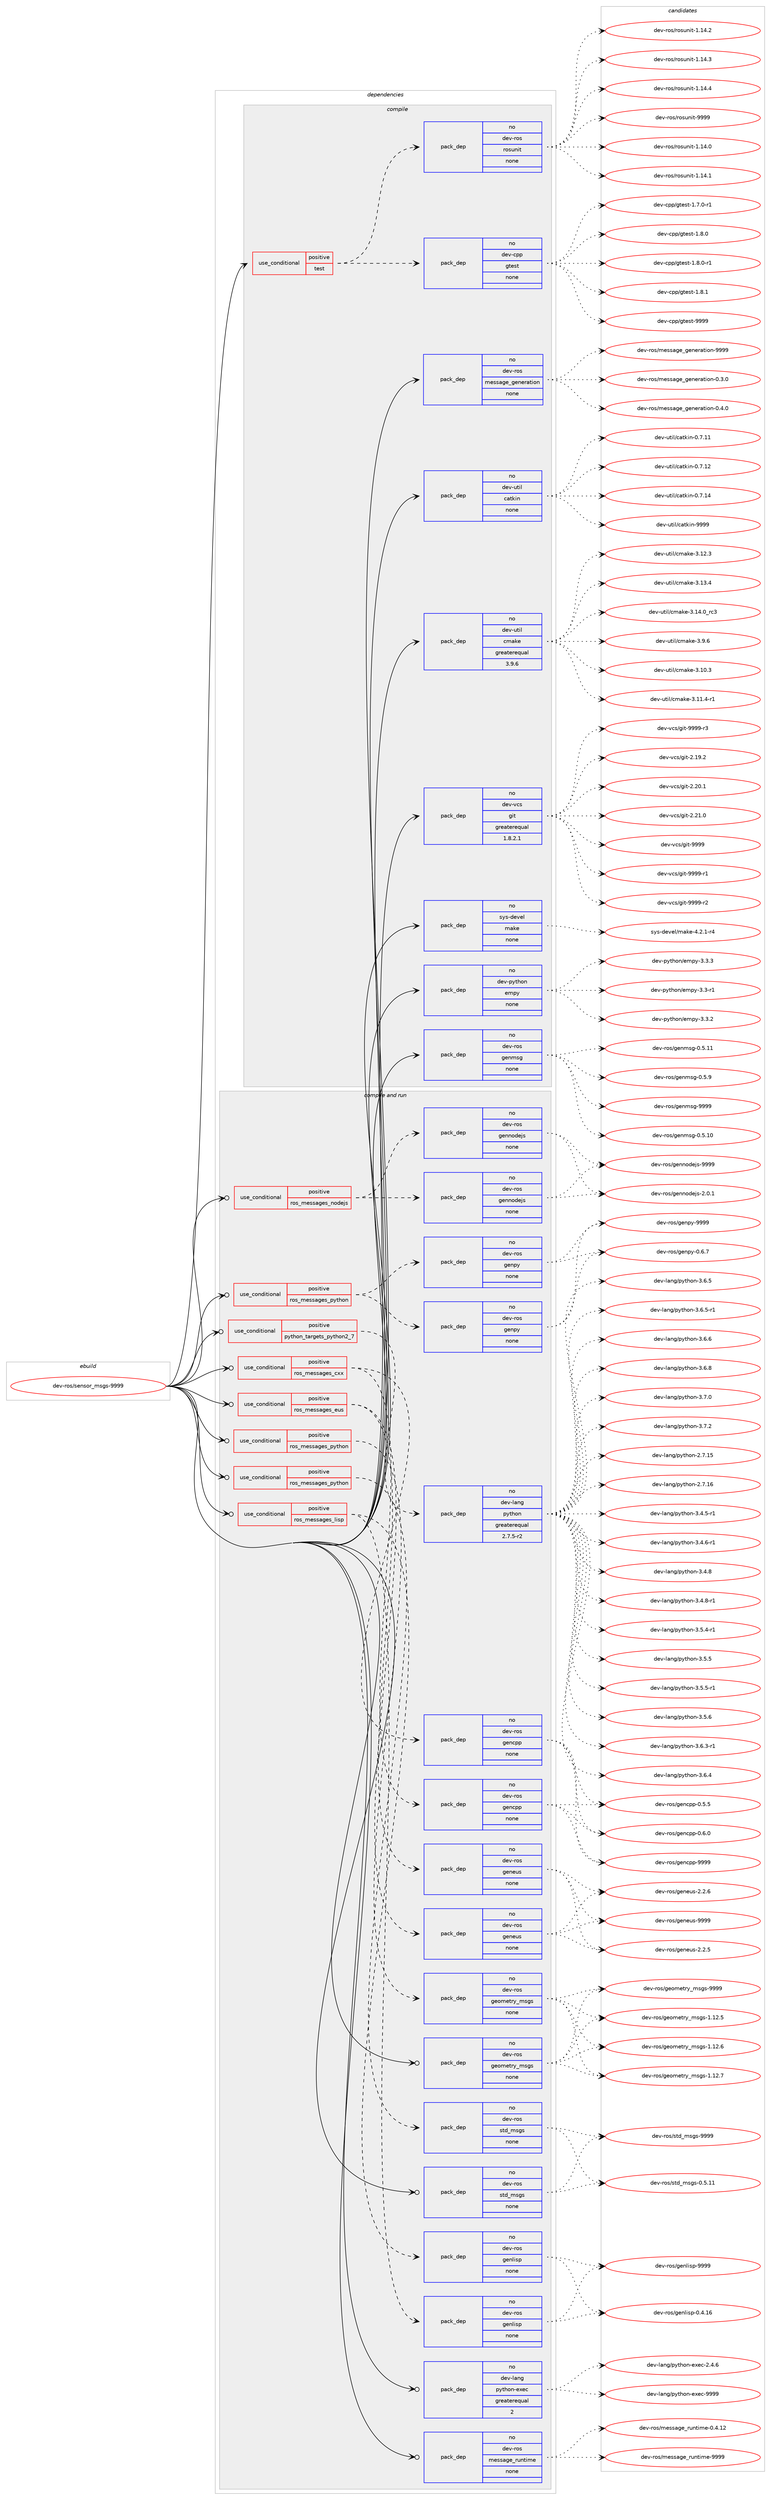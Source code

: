 digraph prolog {

# *************
# Graph options
# *************

newrank=true;
concentrate=true;
compound=true;
graph [rankdir=LR,fontname=Helvetica,fontsize=10,ranksep=1.5];#, ranksep=2.5, nodesep=0.2];
edge  [arrowhead=vee];
node  [fontname=Helvetica,fontsize=10];

# **********
# The ebuild
# **********

subgraph cluster_leftcol {
color=gray;
rank=same;
label=<<i>ebuild</i>>;
id [label="dev-ros/sensor_msgs-9999", color=red, width=4, href="../dev-ros/sensor_msgs-9999.svg"];
}

# ****************
# The dependencies
# ****************

subgraph cluster_midcol {
color=gray;
label=<<i>dependencies</i>>;
subgraph cluster_compile {
fillcolor="#eeeeee";
style=filled;
label=<<i>compile</i>>;
subgraph cond390634 {
dependency1470849 [label=<<TABLE BORDER="0" CELLBORDER="1" CELLSPACING="0" CELLPADDING="4"><TR><TD ROWSPAN="3" CELLPADDING="10">use_conditional</TD></TR><TR><TD>positive</TD></TR><TR><TD>test</TD></TR></TABLE>>, shape=none, color=red];
subgraph pack1056825 {
dependency1470850 [label=<<TABLE BORDER="0" CELLBORDER="1" CELLSPACING="0" CELLPADDING="4" WIDTH="220"><TR><TD ROWSPAN="6" CELLPADDING="30">pack_dep</TD></TR><TR><TD WIDTH="110">no</TD></TR><TR><TD>dev-cpp</TD></TR><TR><TD>gtest</TD></TR><TR><TD>none</TD></TR><TR><TD></TD></TR></TABLE>>, shape=none, color=blue];
}
dependency1470849:e -> dependency1470850:w [weight=20,style="dashed",arrowhead="vee"];
subgraph pack1056826 {
dependency1470851 [label=<<TABLE BORDER="0" CELLBORDER="1" CELLSPACING="0" CELLPADDING="4" WIDTH="220"><TR><TD ROWSPAN="6" CELLPADDING="30">pack_dep</TD></TR><TR><TD WIDTH="110">no</TD></TR><TR><TD>dev-ros</TD></TR><TR><TD>rosunit</TD></TR><TR><TD>none</TD></TR><TR><TD></TD></TR></TABLE>>, shape=none, color=blue];
}
dependency1470849:e -> dependency1470851:w [weight=20,style="dashed",arrowhead="vee"];
}
id:e -> dependency1470849:w [weight=20,style="solid",arrowhead="vee"];
subgraph pack1056827 {
dependency1470852 [label=<<TABLE BORDER="0" CELLBORDER="1" CELLSPACING="0" CELLPADDING="4" WIDTH="220"><TR><TD ROWSPAN="6" CELLPADDING="30">pack_dep</TD></TR><TR><TD WIDTH="110">no</TD></TR><TR><TD>dev-python</TD></TR><TR><TD>empy</TD></TR><TR><TD>none</TD></TR><TR><TD></TD></TR></TABLE>>, shape=none, color=blue];
}
id:e -> dependency1470852:w [weight=20,style="solid",arrowhead="vee"];
subgraph pack1056828 {
dependency1470853 [label=<<TABLE BORDER="0" CELLBORDER="1" CELLSPACING="0" CELLPADDING="4" WIDTH="220"><TR><TD ROWSPAN="6" CELLPADDING="30">pack_dep</TD></TR><TR><TD WIDTH="110">no</TD></TR><TR><TD>dev-ros</TD></TR><TR><TD>genmsg</TD></TR><TR><TD>none</TD></TR><TR><TD></TD></TR></TABLE>>, shape=none, color=blue];
}
id:e -> dependency1470853:w [weight=20,style="solid",arrowhead="vee"];
subgraph pack1056829 {
dependency1470854 [label=<<TABLE BORDER="0" CELLBORDER="1" CELLSPACING="0" CELLPADDING="4" WIDTH="220"><TR><TD ROWSPAN="6" CELLPADDING="30">pack_dep</TD></TR><TR><TD WIDTH="110">no</TD></TR><TR><TD>dev-ros</TD></TR><TR><TD>message_generation</TD></TR><TR><TD>none</TD></TR><TR><TD></TD></TR></TABLE>>, shape=none, color=blue];
}
id:e -> dependency1470854:w [weight=20,style="solid",arrowhead="vee"];
subgraph pack1056830 {
dependency1470855 [label=<<TABLE BORDER="0" CELLBORDER="1" CELLSPACING="0" CELLPADDING="4" WIDTH="220"><TR><TD ROWSPAN="6" CELLPADDING="30">pack_dep</TD></TR><TR><TD WIDTH="110">no</TD></TR><TR><TD>dev-util</TD></TR><TR><TD>catkin</TD></TR><TR><TD>none</TD></TR><TR><TD></TD></TR></TABLE>>, shape=none, color=blue];
}
id:e -> dependency1470855:w [weight=20,style="solid",arrowhead="vee"];
subgraph pack1056831 {
dependency1470856 [label=<<TABLE BORDER="0" CELLBORDER="1" CELLSPACING="0" CELLPADDING="4" WIDTH="220"><TR><TD ROWSPAN="6" CELLPADDING="30">pack_dep</TD></TR><TR><TD WIDTH="110">no</TD></TR><TR><TD>dev-util</TD></TR><TR><TD>cmake</TD></TR><TR><TD>greaterequal</TD></TR><TR><TD>3.9.6</TD></TR></TABLE>>, shape=none, color=blue];
}
id:e -> dependency1470856:w [weight=20,style="solid",arrowhead="vee"];
subgraph pack1056832 {
dependency1470857 [label=<<TABLE BORDER="0" CELLBORDER="1" CELLSPACING="0" CELLPADDING="4" WIDTH="220"><TR><TD ROWSPAN="6" CELLPADDING="30">pack_dep</TD></TR><TR><TD WIDTH="110">no</TD></TR><TR><TD>dev-vcs</TD></TR><TR><TD>git</TD></TR><TR><TD>greaterequal</TD></TR><TR><TD>1.8.2.1</TD></TR></TABLE>>, shape=none, color=blue];
}
id:e -> dependency1470857:w [weight=20,style="solid",arrowhead="vee"];
subgraph pack1056833 {
dependency1470858 [label=<<TABLE BORDER="0" CELLBORDER="1" CELLSPACING="0" CELLPADDING="4" WIDTH="220"><TR><TD ROWSPAN="6" CELLPADDING="30">pack_dep</TD></TR><TR><TD WIDTH="110">no</TD></TR><TR><TD>sys-devel</TD></TR><TR><TD>make</TD></TR><TR><TD>none</TD></TR><TR><TD></TD></TR></TABLE>>, shape=none, color=blue];
}
id:e -> dependency1470858:w [weight=20,style="solid",arrowhead="vee"];
}
subgraph cluster_compileandrun {
fillcolor="#eeeeee";
style=filled;
label=<<i>compile and run</i>>;
subgraph cond390635 {
dependency1470859 [label=<<TABLE BORDER="0" CELLBORDER="1" CELLSPACING="0" CELLPADDING="4"><TR><TD ROWSPAN="3" CELLPADDING="10">use_conditional</TD></TR><TR><TD>positive</TD></TR><TR><TD>python_targets_python2_7</TD></TR></TABLE>>, shape=none, color=red];
subgraph pack1056834 {
dependency1470860 [label=<<TABLE BORDER="0" CELLBORDER="1" CELLSPACING="0" CELLPADDING="4" WIDTH="220"><TR><TD ROWSPAN="6" CELLPADDING="30">pack_dep</TD></TR><TR><TD WIDTH="110">no</TD></TR><TR><TD>dev-lang</TD></TR><TR><TD>python</TD></TR><TR><TD>greaterequal</TD></TR><TR><TD>2.7.5-r2</TD></TR></TABLE>>, shape=none, color=blue];
}
dependency1470859:e -> dependency1470860:w [weight=20,style="dashed",arrowhead="vee"];
}
id:e -> dependency1470859:w [weight=20,style="solid",arrowhead="odotvee"];
subgraph cond390636 {
dependency1470861 [label=<<TABLE BORDER="0" CELLBORDER="1" CELLSPACING="0" CELLPADDING="4"><TR><TD ROWSPAN="3" CELLPADDING="10">use_conditional</TD></TR><TR><TD>positive</TD></TR><TR><TD>ros_messages_cxx</TD></TR></TABLE>>, shape=none, color=red];
subgraph pack1056835 {
dependency1470862 [label=<<TABLE BORDER="0" CELLBORDER="1" CELLSPACING="0" CELLPADDING="4" WIDTH="220"><TR><TD ROWSPAN="6" CELLPADDING="30">pack_dep</TD></TR><TR><TD WIDTH="110">no</TD></TR><TR><TD>dev-ros</TD></TR><TR><TD>gencpp</TD></TR><TR><TD>none</TD></TR><TR><TD></TD></TR></TABLE>>, shape=none, color=blue];
}
dependency1470861:e -> dependency1470862:w [weight=20,style="dashed",arrowhead="vee"];
subgraph pack1056836 {
dependency1470863 [label=<<TABLE BORDER="0" CELLBORDER="1" CELLSPACING="0" CELLPADDING="4" WIDTH="220"><TR><TD ROWSPAN="6" CELLPADDING="30">pack_dep</TD></TR><TR><TD WIDTH="110">no</TD></TR><TR><TD>dev-ros</TD></TR><TR><TD>gencpp</TD></TR><TR><TD>none</TD></TR><TR><TD></TD></TR></TABLE>>, shape=none, color=blue];
}
dependency1470861:e -> dependency1470863:w [weight=20,style="dashed",arrowhead="vee"];
}
id:e -> dependency1470861:w [weight=20,style="solid",arrowhead="odotvee"];
subgraph cond390637 {
dependency1470864 [label=<<TABLE BORDER="0" CELLBORDER="1" CELLSPACING="0" CELLPADDING="4"><TR><TD ROWSPAN="3" CELLPADDING="10">use_conditional</TD></TR><TR><TD>positive</TD></TR><TR><TD>ros_messages_eus</TD></TR></TABLE>>, shape=none, color=red];
subgraph pack1056837 {
dependency1470865 [label=<<TABLE BORDER="0" CELLBORDER="1" CELLSPACING="0" CELLPADDING="4" WIDTH="220"><TR><TD ROWSPAN="6" CELLPADDING="30">pack_dep</TD></TR><TR><TD WIDTH="110">no</TD></TR><TR><TD>dev-ros</TD></TR><TR><TD>geneus</TD></TR><TR><TD>none</TD></TR><TR><TD></TD></TR></TABLE>>, shape=none, color=blue];
}
dependency1470864:e -> dependency1470865:w [weight=20,style="dashed",arrowhead="vee"];
subgraph pack1056838 {
dependency1470866 [label=<<TABLE BORDER="0" CELLBORDER="1" CELLSPACING="0" CELLPADDING="4" WIDTH="220"><TR><TD ROWSPAN="6" CELLPADDING="30">pack_dep</TD></TR><TR><TD WIDTH="110">no</TD></TR><TR><TD>dev-ros</TD></TR><TR><TD>geneus</TD></TR><TR><TD>none</TD></TR><TR><TD></TD></TR></TABLE>>, shape=none, color=blue];
}
dependency1470864:e -> dependency1470866:w [weight=20,style="dashed",arrowhead="vee"];
}
id:e -> dependency1470864:w [weight=20,style="solid",arrowhead="odotvee"];
subgraph cond390638 {
dependency1470867 [label=<<TABLE BORDER="0" CELLBORDER="1" CELLSPACING="0" CELLPADDING="4"><TR><TD ROWSPAN="3" CELLPADDING="10">use_conditional</TD></TR><TR><TD>positive</TD></TR><TR><TD>ros_messages_lisp</TD></TR></TABLE>>, shape=none, color=red];
subgraph pack1056839 {
dependency1470868 [label=<<TABLE BORDER="0" CELLBORDER="1" CELLSPACING="0" CELLPADDING="4" WIDTH="220"><TR><TD ROWSPAN="6" CELLPADDING="30">pack_dep</TD></TR><TR><TD WIDTH="110">no</TD></TR><TR><TD>dev-ros</TD></TR><TR><TD>genlisp</TD></TR><TR><TD>none</TD></TR><TR><TD></TD></TR></TABLE>>, shape=none, color=blue];
}
dependency1470867:e -> dependency1470868:w [weight=20,style="dashed",arrowhead="vee"];
subgraph pack1056840 {
dependency1470869 [label=<<TABLE BORDER="0" CELLBORDER="1" CELLSPACING="0" CELLPADDING="4" WIDTH="220"><TR><TD ROWSPAN="6" CELLPADDING="30">pack_dep</TD></TR><TR><TD WIDTH="110">no</TD></TR><TR><TD>dev-ros</TD></TR><TR><TD>genlisp</TD></TR><TR><TD>none</TD></TR><TR><TD></TD></TR></TABLE>>, shape=none, color=blue];
}
dependency1470867:e -> dependency1470869:w [weight=20,style="dashed",arrowhead="vee"];
}
id:e -> dependency1470867:w [weight=20,style="solid",arrowhead="odotvee"];
subgraph cond390639 {
dependency1470870 [label=<<TABLE BORDER="0" CELLBORDER="1" CELLSPACING="0" CELLPADDING="4"><TR><TD ROWSPAN="3" CELLPADDING="10">use_conditional</TD></TR><TR><TD>positive</TD></TR><TR><TD>ros_messages_nodejs</TD></TR></TABLE>>, shape=none, color=red];
subgraph pack1056841 {
dependency1470871 [label=<<TABLE BORDER="0" CELLBORDER="1" CELLSPACING="0" CELLPADDING="4" WIDTH="220"><TR><TD ROWSPAN="6" CELLPADDING="30">pack_dep</TD></TR><TR><TD WIDTH="110">no</TD></TR><TR><TD>dev-ros</TD></TR><TR><TD>gennodejs</TD></TR><TR><TD>none</TD></TR><TR><TD></TD></TR></TABLE>>, shape=none, color=blue];
}
dependency1470870:e -> dependency1470871:w [weight=20,style="dashed",arrowhead="vee"];
subgraph pack1056842 {
dependency1470872 [label=<<TABLE BORDER="0" CELLBORDER="1" CELLSPACING="0" CELLPADDING="4" WIDTH="220"><TR><TD ROWSPAN="6" CELLPADDING="30">pack_dep</TD></TR><TR><TD WIDTH="110">no</TD></TR><TR><TD>dev-ros</TD></TR><TR><TD>gennodejs</TD></TR><TR><TD>none</TD></TR><TR><TD></TD></TR></TABLE>>, shape=none, color=blue];
}
dependency1470870:e -> dependency1470872:w [weight=20,style="dashed",arrowhead="vee"];
}
id:e -> dependency1470870:w [weight=20,style="solid",arrowhead="odotvee"];
subgraph cond390640 {
dependency1470873 [label=<<TABLE BORDER="0" CELLBORDER="1" CELLSPACING="0" CELLPADDING="4"><TR><TD ROWSPAN="3" CELLPADDING="10">use_conditional</TD></TR><TR><TD>positive</TD></TR><TR><TD>ros_messages_python</TD></TR></TABLE>>, shape=none, color=red];
subgraph pack1056843 {
dependency1470874 [label=<<TABLE BORDER="0" CELLBORDER="1" CELLSPACING="0" CELLPADDING="4" WIDTH="220"><TR><TD ROWSPAN="6" CELLPADDING="30">pack_dep</TD></TR><TR><TD WIDTH="110">no</TD></TR><TR><TD>dev-ros</TD></TR><TR><TD>genpy</TD></TR><TR><TD>none</TD></TR><TR><TD></TD></TR></TABLE>>, shape=none, color=blue];
}
dependency1470873:e -> dependency1470874:w [weight=20,style="dashed",arrowhead="vee"];
subgraph pack1056844 {
dependency1470875 [label=<<TABLE BORDER="0" CELLBORDER="1" CELLSPACING="0" CELLPADDING="4" WIDTH="220"><TR><TD ROWSPAN="6" CELLPADDING="30">pack_dep</TD></TR><TR><TD WIDTH="110">no</TD></TR><TR><TD>dev-ros</TD></TR><TR><TD>genpy</TD></TR><TR><TD>none</TD></TR><TR><TD></TD></TR></TABLE>>, shape=none, color=blue];
}
dependency1470873:e -> dependency1470875:w [weight=20,style="dashed",arrowhead="vee"];
}
id:e -> dependency1470873:w [weight=20,style="solid",arrowhead="odotvee"];
subgraph cond390641 {
dependency1470876 [label=<<TABLE BORDER="0" CELLBORDER="1" CELLSPACING="0" CELLPADDING="4"><TR><TD ROWSPAN="3" CELLPADDING="10">use_conditional</TD></TR><TR><TD>positive</TD></TR><TR><TD>ros_messages_python</TD></TR></TABLE>>, shape=none, color=red];
subgraph pack1056845 {
dependency1470877 [label=<<TABLE BORDER="0" CELLBORDER="1" CELLSPACING="0" CELLPADDING="4" WIDTH="220"><TR><TD ROWSPAN="6" CELLPADDING="30">pack_dep</TD></TR><TR><TD WIDTH="110">no</TD></TR><TR><TD>dev-ros</TD></TR><TR><TD>geometry_msgs</TD></TR><TR><TD>none</TD></TR><TR><TD></TD></TR></TABLE>>, shape=none, color=blue];
}
dependency1470876:e -> dependency1470877:w [weight=20,style="dashed",arrowhead="vee"];
}
id:e -> dependency1470876:w [weight=20,style="solid",arrowhead="odotvee"];
subgraph cond390642 {
dependency1470878 [label=<<TABLE BORDER="0" CELLBORDER="1" CELLSPACING="0" CELLPADDING="4"><TR><TD ROWSPAN="3" CELLPADDING="10">use_conditional</TD></TR><TR><TD>positive</TD></TR><TR><TD>ros_messages_python</TD></TR></TABLE>>, shape=none, color=red];
subgraph pack1056846 {
dependency1470879 [label=<<TABLE BORDER="0" CELLBORDER="1" CELLSPACING="0" CELLPADDING="4" WIDTH="220"><TR><TD ROWSPAN="6" CELLPADDING="30">pack_dep</TD></TR><TR><TD WIDTH="110">no</TD></TR><TR><TD>dev-ros</TD></TR><TR><TD>std_msgs</TD></TR><TR><TD>none</TD></TR><TR><TD></TD></TR></TABLE>>, shape=none, color=blue];
}
dependency1470878:e -> dependency1470879:w [weight=20,style="dashed",arrowhead="vee"];
}
id:e -> dependency1470878:w [weight=20,style="solid",arrowhead="odotvee"];
subgraph pack1056847 {
dependency1470880 [label=<<TABLE BORDER="0" CELLBORDER="1" CELLSPACING="0" CELLPADDING="4" WIDTH="220"><TR><TD ROWSPAN="6" CELLPADDING="30">pack_dep</TD></TR><TR><TD WIDTH="110">no</TD></TR><TR><TD>dev-lang</TD></TR><TR><TD>python-exec</TD></TR><TR><TD>greaterequal</TD></TR><TR><TD>2</TD></TR></TABLE>>, shape=none, color=blue];
}
id:e -> dependency1470880:w [weight=20,style="solid",arrowhead="odotvee"];
subgraph pack1056848 {
dependency1470881 [label=<<TABLE BORDER="0" CELLBORDER="1" CELLSPACING="0" CELLPADDING="4" WIDTH="220"><TR><TD ROWSPAN="6" CELLPADDING="30">pack_dep</TD></TR><TR><TD WIDTH="110">no</TD></TR><TR><TD>dev-ros</TD></TR><TR><TD>geometry_msgs</TD></TR><TR><TD>none</TD></TR><TR><TD></TD></TR></TABLE>>, shape=none, color=blue];
}
id:e -> dependency1470881:w [weight=20,style="solid",arrowhead="odotvee"];
subgraph pack1056849 {
dependency1470882 [label=<<TABLE BORDER="0" CELLBORDER="1" CELLSPACING="0" CELLPADDING="4" WIDTH="220"><TR><TD ROWSPAN="6" CELLPADDING="30">pack_dep</TD></TR><TR><TD WIDTH="110">no</TD></TR><TR><TD>dev-ros</TD></TR><TR><TD>message_runtime</TD></TR><TR><TD>none</TD></TR><TR><TD></TD></TR></TABLE>>, shape=none, color=blue];
}
id:e -> dependency1470882:w [weight=20,style="solid",arrowhead="odotvee"];
subgraph pack1056850 {
dependency1470883 [label=<<TABLE BORDER="0" CELLBORDER="1" CELLSPACING="0" CELLPADDING="4" WIDTH="220"><TR><TD ROWSPAN="6" CELLPADDING="30">pack_dep</TD></TR><TR><TD WIDTH="110">no</TD></TR><TR><TD>dev-ros</TD></TR><TR><TD>std_msgs</TD></TR><TR><TD>none</TD></TR><TR><TD></TD></TR></TABLE>>, shape=none, color=blue];
}
id:e -> dependency1470883:w [weight=20,style="solid",arrowhead="odotvee"];
}
subgraph cluster_run {
fillcolor="#eeeeee";
style=filled;
label=<<i>run</i>>;
}
}

# **************
# The candidates
# **************

subgraph cluster_choices {
rank=same;
color=gray;
label=<<i>candidates</i>>;

subgraph choice1056825 {
color=black;
nodesep=1;
choice1001011184599112112471031161011151164549465546484511449 [label="dev-cpp/gtest-1.7.0-r1", color=red, width=4,href="../dev-cpp/gtest-1.7.0-r1.svg"];
choice100101118459911211247103116101115116454946564648 [label="dev-cpp/gtest-1.8.0", color=red, width=4,href="../dev-cpp/gtest-1.8.0.svg"];
choice1001011184599112112471031161011151164549465646484511449 [label="dev-cpp/gtest-1.8.0-r1", color=red, width=4,href="../dev-cpp/gtest-1.8.0-r1.svg"];
choice100101118459911211247103116101115116454946564649 [label="dev-cpp/gtest-1.8.1", color=red, width=4,href="../dev-cpp/gtest-1.8.1.svg"];
choice1001011184599112112471031161011151164557575757 [label="dev-cpp/gtest-9999", color=red, width=4,href="../dev-cpp/gtest-9999.svg"];
dependency1470850:e -> choice1001011184599112112471031161011151164549465546484511449:w [style=dotted,weight="100"];
dependency1470850:e -> choice100101118459911211247103116101115116454946564648:w [style=dotted,weight="100"];
dependency1470850:e -> choice1001011184599112112471031161011151164549465646484511449:w [style=dotted,weight="100"];
dependency1470850:e -> choice100101118459911211247103116101115116454946564649:w [style=dotted,weight="100"];
dependency1470850:e -> choice1001011184599112112471031161011151164557575757:w [style=dotted,weight="100"];
}
subgraph choice1056826 {
color=black;
nodesep=1;
choice100101118451141111154711411111511711010511645494649524648 [label="dev-ros/rosunit-1.14.0", color=red, width=4,href="../dev-ros/rosunit-1.14.0.svg"];
choice100101118451141111154711411111511711010511645494649524649 [label="dev-ros/rosunit-1.14.1", color=red, width=4,href="../dev-ros/rosunit-1.14.1.svg"];
choice100101118451141111154711411111511711010511645494649524650 [label="dev-ros/rosunit-1.14.2", color=red, width=4,href="../dev-ros/rosunit-1.14.2.svg"];
choice100101118451141111154711411111511711010511645494649524651 [label="dev-ros/rosunit-1.14.3", color=red, width=4,href="../dev-ros/rosunit-1.14.3.svg"];
choice100101118451141111154711411111511711010511645494649524652 [label="dev-ros/rosunit-1.14.4", color=red, width=4,href="../dev-ros/rosunit-1.14.4.svg"];
choice10010111845114111115471141111151171101051164557575757 [label="dev-ros/rosunit-9999", color=red, width=4,href="../dev-ros/rosunit-9999.svg"];
dependency1470851:e -> choice100101118451141111154711411111511711010511645494649524648:w [style=dotted,weight="100"];
dependency1470851:e -> choice100101118451141111154711411111511711010511645494649524649:w [style=dotted,weight="100"];
dependency1470851:e -> choice100101118451141111154711411111511711010511645494649524650:w [style=dotted,weight="100"];
dependency1470851:e -> choice100101118451141111154711411111511711010511645494649524651:w [style=dotted,weight="100"];
dependency1470851:e -> choice100101118451141111154711411111511711010511645494649524652:w [style=dotted,weight="100"];
dependency1470851:e -> choice10010111845114111115471141111151171101051164557575757:w [style=dotted,weight="100"];
}
subgraph choice1056827 {
color=black;
nodesep=1;
choice1001011184511212111610411111047101109112121455146514511449 [label="dev-python/empy-3.3-r1", color=red, width=4,href="../dev-python/empy-3.3-r1.svg"];
choice1001011184511212111610411111047101109112121455146514650 [label="dev-python/empy-3.3.2", color=red, width=4,href="../dev-python/empy-3.3.2.svg"];
choice1001011184511212111610411111047101109112121455146514651 [label="dev-python/empy-3.3.3", color=red, width=4,href="../dev-python/empy-3.3.3.svg"];
dependency1470852:e -> choice1001011184511212111610411111047101109112121455146514511449:w [style=dotted,weight="100"];
dependency1470852:e -> choice1001011184511212111610411111047101109112121455146514650:w [style=dotted,weight="100"];
dependency1470852:e -> choice1001011184511212111610411111047101109112121455146514651:w [style=dotted,weight="100"];
}
subgraph choice1056828 {
color=black;
nodesep=1;
choice100101118451141111154710310111010911510345484653464948 [label="dev-ros/genmsg-0.5.10", color=red, width=4,href="../dev-ros/genmsg-0.5.10.svg"];
choice100101118451141111154710310111010911510345484653464949 [label="dev-ros/genmsg-0.5.11", color=red, width=4,href="../dev-ros/genmsg-0.5.11.svg"];
choice1001011184511411111547103101110109115103454846534657 [label="dev-ros/genmsg-0.5.9", color=red, width=4,href="../dev-ros/genmsg-0.5.9.svg"];
choice10010111845114111115471031011101091151034557575757 [label="dev-ros/genmsg-9999", color=red, width=4,href="../dev-ros/genmsg-9999.svg"];
dependency1470853:e -> choice100101118451141111154710310111010911510345484653464948:w [style=dotted,weight="100"];
dependency1470853:e -> choice100101118451141111154710310111010911510345484653464949:w [style=dotted,weight="100"];
dependency1470853:e -> choice1001011184511411111547103101110109115103454846534657:w [style=dotted,weight="100"];
dependency1470853:e -> choice10010111845114111115471031011101091151034557575757:w [style=dotted,weight="100"];
}
subgraph choice1056829 {
color=black;
nodesep=1;
choice1001011184511411111547109101115115971031019510310111010111497116105111110454846514648 [label="dev-ros/message_generation-0.3.0", color=red, width=4,href="../dev-ros/message_generation-0.3.0.svg"];
choice1001011184511411111547109101115115971031019510310111010111497116105111110454846524648 [label="dev-ros/message_generation-0.4.0", color=red, width=4,href="../dev-ros/message_generation-0.4.0.svg"];
choice10010111845114111115471091011151159710310195103101110101114971161051111104557575757 [label="dev-ros/message_generation-9999", color=red, width=4,href="../dev-ros/message_generation-9999.svg"];
dependency1470854:e -> choice1001011184511411111547109101115115971031019510310111010111497116105111110454846514648:w [style=dotted,weight="100"];
dependency1470854:e -> choice1001011184511411111547109101115115971031019510310111010111497116105111110454846524648:w [style=dotted,weight="100"];
dependency1470854:e -> choice10010111845114111115471091011151159710310195103101110101114971161051111104557575757:w [style=dotted,weight="100"];
}
subgraph choice1056830 {
color=black;
nodesep=1;
choice1001011184511711610510847999711610710511045484655464949 [label="dev-util/catkin-0.7.11", color=red, width=4,href="../dev-util/catkin-0.7.11.svg"];
choice1001011184511711610510847999711610710511045484655464950 [label="dev-util/catkin-0.7.12", color=red, width=4,href="../dev-util/catkin-0.7.12.svg"];
choice1001011184511711610510847999711610710511045484655464952 [label="dev-util/catkin-0.7.14", color=red, width=4,href="../dev-util/catkin-0.7.14.svg"];
choice100101118451171161051084799971161071051104557575757 [label="dev-util/catkin-9999", color=red, width=4,href="../dev-util/catkin-9999.svg"];
dependency1470855:e -> choice1001011184511711610510847999711610710511045484655464949:w [style=dotted,weight="100"];
dependency1470855:e -> choice1001011184511711610510847999711610710511045484655464950:w [style=dotted,weight="100"];
dependency1470855:e -> choice1001011184511711610510847999711610710511045484655464952:w [style=dotted,weight="100"];
dependency1470855:e -> choice100101118451171161051084799971161071051104557575757:w [style=dotted,weight="100"];
}
subgraph choice1056831 {
color=black;
nodesep=1;
choice1001011184511711610510847991099710710145514649484651 [label="dev-util/cmake-3.10.3", color=red, width=4,href="../dev-util/cmake-3.10.3.svg"];
choice10010111845117116105108479910997107101455146494946524511449 [label="dev-util/cmake-3.11.4-r1", color=red, width=4,href="../dev-util/cmake-3.11.4-r1.svg"];
choice1001011184511711610510847991099710710145514649504651 [label="dev-util/cmake-3.12.3", color=red, width=4,href="../dev-util/cmake-3.12.3.svg"];
choice1001011184511711610510847991099710710145514649514652 [label="dev-util/cmake-3.13.4", color=red, width=4,href="../dev-util/cmake-3.13.4.svg"];
choice1001011184511711610510847991099710710145514649524648951149951 [label="dev-util/cmake-3.14.0_rc3", color=red, width=4,href="../dev-util/cmake-3.14.0_rc3.svg"];
choice10010111845117116105108479910997107101455146574654 [label="dev-util/cmake-3.9.6", color=red, width=4,href="../dev-util/cmake-3.9.6.svg"];
dependency1470856:e -> choice1001011184511711610510847991099710710145514649484651:w [style=dotted,weight="100"];
dependency1470856:e -> choice10010111845117116105108479910997107101455146494946524511449:w [style=dotted,weight="100"];
dependency1470856:e -> choice1001011184511711610510847991099710710145514649504651:w [style=dotted,weight="100"];
dependency1470856:e -> choice1001011184511711610510847991099710710145514649514652:w [style=dotted,weight="100"];
dependency1470856:e -> choice1001011184511711610510847991099710710145514649524648951149951:w [style=dotted,weight="100"];
dependency1470856:e -> choice10010111845117116105108479910997107101455146574654:w [style=dotted,weight="100"];
}
subgraph choice1056832 {
color=black;
nodesep=1;
choice10010111845118991154710310511645504649574650 [label="dev-vcs/git-2.19.2", color=red, width=4,href="../dev-vcs/git-2.19.2.svg"];
choice10010111845118991154710310511645504650484649 [label="dev-vcs/git-2.20.1", color=red, width=4,href="../dev-vcs/git-2.20.1.svg"];
choice10010111845118991154710310511645504650494648 [label="dev-vcs/git-2.21.0", color=red, width=4,href="../dev-vcs/git-2.21.0.svg"];
choice1001011184511899115471031051164557575757 [label="dev-vcs/git-9999", color=red, width=4,href="../dev-vcs/git-9999.svg"];
choice10010111845118991154710310511645575757574511449 [label="dev-vcs/git-9999-r1", color=red, width=4,href="../dev-vcs/git-9999-r1.svg"];
choice10010111845118991154710310511645575757574511450 [label="dev-vcs/git-9999-r2", color=red, width=4,href="../dev-vcs/git-9999-r2.svg"];
choice10010111845118991154710310511645575757574511451 [label="dev-vcs/git-9999-r3", color=red, width=4,href="../dev-vcs/git-9999-r3.svg"];
dependency1470857:e -> choice10010111845118991154710310511645504649574650:w [style=dotted,weight="100"];
dependency1470857:e -> choice10010111845118991154710310511645504650484649:w [style=dotted,weight="100"];
dependency1470857:e -> choice10010111845118991154710310511645504650494648:w [style=dotted,weight="100"];
dependency1470857:e -> choice1001011184511899115471031051164557575757:w [style=dotted,weight="100"];
dependency1470857:e -> choice10010111845118991154710310511645575757574511449:w [style=dotted,weight="100"];
dependency1470857:e -> choice10010111845118991154710310511645575757574511450:w [style=dotted,weight="100"];
dependency1470857:e -> choice10010111845118991154710310511645575757574511451:w [style=dotted,weight="100"];
}
subgraph choice1056833 {
color=black;
nodesep=1;
choice1151211154510010111810110847109971071014552465046494511452 [label="sys-devel/make-4.2.1-r4", color=red, width=4,href="../sys-devel/make-4.2.1-r4.svg"];
dependency1470858:e -> choice1151211154510010111810110847109971071014552465046494511452:w [style=dotted,weight="100"];
}
subgraph choice1056834 {
color=black;
nodesep=1;
choice10010111845108971101034711212111610411111045504655464953 [label="dev-lang/python-2.7.15", color=red, width=4,href="../dev-lang/python-2.7.15.svg"];
choice10010111845108971101034711212111610411111045504655464954 [label="dev-lang/python-2.7.16", color=red, width=4,href="../dev-lang/python-2.7.16.svg"];
choice1001011184510897110103471121211161041111104551465246534511449 [label="dev-lang/python-3.4.5-r1", color=red, width=4,href="../dev-lang/python-3.4.5-r1.svg"];
choice1001011184510897110103471121211161041111104551465246544511449 [label="dev-lang/python-3.4.6-r1", color=red, width=4,href="../dev-lang/python-3.4.6-r1.svg"];
choice100101118451089711010347112121116104111110455146524656 [label="dev-lang/python-3.4.8", color=red, width=4,href="../dev-lang/python-3.4.8.svg"];
choice1001011184510897110103471121211161041111104551465246564511449 [label="dev-lang/python-3.4.8-r1", color=red, width=4,href="../dev-lang/python-3.4.8-r1.svg"];
choice1001011184510897110103471121211161041111104551465346524511449 [label="dev-lang/python-3.5.4-r1", color=red, width=4,href="../dev-lang/python-3.5.4-r1.svg"];
choice100101118451089711010347112121116104111110455146534653 [label="dev-lang/python-3.5.5", color=red, width=4,href="../dev-lang/python-3.5.5.svg"];
choice1001011184510897110103471121211161041111104551465346534511449 [label="dev-lang/python-3.5.5-r1", color=red, width=4,href="../dev-lang/python-3.5.5-r1.svg"];
choice100101118451089711010347112121116104111110455146534654 [label="dev-lang/python-3.5.6", color=red, width=4,href="../dev-lang/python-3.5.6.svg"];
choice1001011184510897110103471121211161041111104551465446514511449 [label="dev-lang/python-3.6.3-r1", color=red, width=4,href="../dev-lang/python-3.6.3-r1.svg"];
choice100101118451089711010347112121116104111110455146544652 [label="dev-lang/python-3.6.4", color=red, width=4,href="../dev-lang/python-3.6.4.svg"];
choice100101118451089711010347112121116104111110455146544653 [label="dev-lang/python-3.6.5", color=red, width=4,href="../dev-lang/python-3.6.5.svg"];
choice1001011184510897110103471121211161041111104551465446534511449 [label="dev-lang/python-3.6.5-r1", color=red, width=4,href="../dev-lang/python-3.6.5-r1.svg"];
choice100101118451089711010347112121116104111110455146544654 [label="dev-lang/python-3.6.6", color=red, width=4,href="../dev-lang/python-3.6.6.svg"];
choice100101118451089711010347112121116104111110455146544656 [label="dev-lang/python-3.6.8", color=red, width=4,href="../dev-lang/python-3.6.8.svg"];
choice100101118451089711010347112121116104111110455146554648 [label="dev-lang/python-3.7.0", color=red, width=4,href="../dev-lang/python-3.7.0.svg"];
choice100101118451089711010347112121116104111110455146554650 [label="dev-lang/python-3.7.2", color=red, width=4,href="../dev-lang/python-3.7.2.svg"];
dependency1470860:e -> choice10010111845108971101034711212111610411111045504655464953:w [style=dotted,weight="100"];
dependency1470860:e -> choice10010111845108971101034711212111610411111045504655464954:w [style=dotted,weight="100"];
dependency1470860:e -> choice1001011184510897110103471121211161041111104551465246534511449:w [style=dotted,weight="100"];
dependency1470860:e -> choice1001011184510897110103471121211161041111104551465246544511449:w [style=dotted,weight="100"];
dependency1470860:e -> choice100101118451089711010347112121116104111110455146524656:w [style=dotted,weight="100"];
dependency1470860:e -> choice1001011184510897110103471121211161041111104551465246564511449:w [style=dotted,weight="100"];
dependency1470860:e -> choice1001011184510897110103471121211161041111104551465346524511449:w [style=dotted,weight="100"];
dependency1470860:e -> choice100101118451089711010347112121116104111110455146534653:w [style=dotted,weight="100"];
dependency1470860:e -> choice1001011184510897110103471121211161041111104551465346534511449:w [style=dotted,weight="100"];
dependency1470860:e -> choice100101118451089711010347112121116104111110455146534654:w [style=dotted,weight="100"];
dependency1470860:e -> choice1001011184510897110103471121211161041111104551465446514511449:w [style=dotted,weight="100"];
dependency1470860:e -> choice100101118451089711010347112121116104111110455146544652:w [style=dotted,weight="100"];
dependency1470860:e -> choice100101118451089711010347112121116104111110455146544653:w [style=dotted,weight="100"];
dependency1470860:e -> choice1001011184510897110103471121211161041111104551465446534511449:w [style=dotted,weight="100"];
dependency1470860:e -> choice100101118451089711010347112121116104111110455146544654:w [style=dotted,weight="100"];
dependency1470860:e -> choice100101118451089711010347112121116104111110455146544656:w [style=dotted,weight="100"];
dependency1470860:e -> choice100101118451089711010347112121116104111110455146554648:w [style=dotted,weight="100"];
dependency1470860:e -> choice100101118451089711010347112121116104111110455146554650:w [style=dotted,weight="100"];
}
subgraph choice1056835 {
color=black;
nodesep=1;
choice100101118451141111154710310111099112112454846534653 [label="dev-ros/gencpp-0.5.5", color=red, width=4,href="../dev-ros/gencpp-0.5.5.svg"];
choice100101118451141111154710310111099112112454846544648 [label="dev-ros/gencpp-0.6.0", color=red, width=4,href="../dev-ros/gencpp-0.6.0.svg"];
choice1001011184511411111547103101110991121124557575757 [label="dev-ros/gencpp-9999", color=red, width=4,href="../dev-ros/gencpp-9999.svg"];
dependency1470862:e -> choice100101118451141111154710310111099112112454846534653:w [style=dotted,weight="100"];
dependency1470862:e -> choice100101118451141111154710310111099112112454846544648:w [style=dotted,weight="100"];
dependency1470862:e -> choice1001011184511411111547103101110991121124557575757:w [style=dotted,weight="100"];
}
subgraph choice1056836 {
color=black;
nodesep=1;
choice100101118451141111154710310111099112112454846534653 [label="dev-ros/gencpp-0.5.5", color=red, width=4,href="../dev-ros/gencpp-0.5.5.svg"];
choice100101118451141111154710310111099112112454846544648 [label="dev-ros/gencpp-0.6.0", color=red, width=4,href="../dev-ros/gencpp-0.6.0.svg"];
choice1001011184511411111547103101110991121124557575757 [label="dev-ros/gencpp-9999", color=red, width=4,href="../dev-ros/gencpp-9999.svg"];
dependency1470863:e -> choice100101118451141111154710310111099112112454846534653:w [style=dotted,weight="100"];
dependency1470863:e -> choice100101118451141111154710310111099112112454846544648:w [style=dotted,weight="100"];
dependency1470863:e -> choice1001011184511411111547103101110991121124557575757:w [style=dotted,weight="100"];
}
subgraph choice1056837 {
color=black;
nodesep=1;
choice1001011184511411111547103101110101117115455046504653 [label="dev-ros/geneus-2.2.5", color=red, width=4,href="../dev-ros/geneus-2.2.5.svg"];
choice1001011184511411111547103101110101117115455046504654 [label="dev-ros/geneus-2.2.6", color=red, width=4,href="../dev-ros/geneus-2.2.6.svg"];
choice10010111845114111115471031011101011171154557575757 [label="dev-ros/geneus-9999", color=red, width=4,href="../dev-ros/geneus-9999.svg"];
dependency1470865:e -> choice1001011184511411111547103101110101117115455046504653:w [style=dotted,weight="100"];
dependency1470865:e -> choice1001011184511411111547103101110101117115455046504654:w [style=dotted,weight="100"];
dependency1470865:e -> choice10010111845114111115471031011101011171154557575757:w [style=dotted,weight="100"];
}
subgraph choice1056838 {
color=black;
nodesep=1;
choice1001011184511411111547103101110101117115455046504653 [label="dev-ros/geneus-2.2.5", color=red, width=4,href="../dev-ros/geneus-2.2.5.svg"];
choice1001011184511411111547103101110101117115455046504654 [label="dev-ros/geneus-2.2.6", color=red, width=4,href="../dev-ros/geneus-2.2.6.svg"];
choice10010111845114111115471031011101011171154557575757 [label="dev-ros/geneus-9999", color=red, width=4,href="../dev-ros/geneus-9999.svg"];
dependency1470866:e -> choice1001011184511411111547103101110101117115455046504653:w [style=dotted,weight="100"];
dependency1470866:e -> choice1001011184511411111547103101110101117115455046504654:w [style=dotted,weight="100"];
dependency1470866:e -> choice10010111845114111115471031011101011171154557575757:w [style=dotted,weight="100"];
}
subgraph choice1056839 {
color=black;
nodesep=1;
choice100101118451141111154710310111010810511511245484652464954 [label="dev-ros/genlisp-0.4.16", color=red, width=4,href="../dev-ros/genlisp-0.4.16.svg"];
choice10010111845114111115471031011101081051151124557575757 [label="dev-ros/genlisp-9999", color=red, width=4,href="../dev-ros/genlisp-9999.svg"];
dependency1470868:e -> choice100101118451141111154710310111010810511511245484652464954:w [style=dotted,weight="100"];
dependency1470868:e -> choice10010111845114111115471031011101081051151124557575757:w [style=dotted,weight="100"];
}
subgraph choice1056840 {
color=black;
nodesep=1;
choice100101118451141111154710310111010810511511245484652464954 [label="dev-ros/genlisp-0.4.16", color=red, width=4,href="../dev-ros/genlisp-0.4.16.svg"];
choice10010111845114111115471031011101081051151124557575757 [label="dev-ros/genlisp-9999", color=red, width=4,href="../dev-ros/genlisp-9999.svg"];
dependency1470869:e -> choice100101118451141111154710310111010810511511245484652464954:w [style=dotted,weight="100"];
dependency1470869:e -> choice10010111845114111115471031011101081051151124557575757:w [style=dotted,weight="100"];
}
subgraph choice1056841 {
color=black;
nodesep=1;
choice1001011184511411111547103101110110111100101106115455046484649 [label="dev-ros/gennodejs-2.0.1", color=red, width=4,href="../dev-ros/gennodejs-2.0.1.svg"];
choice10010111845114111115471031011101101111001011061154557575757 [label="dev-ros/gennodejs-9999", color=red, width=4,href="../dev-ros/gennodejs-9999.svg"];
dependency1470871:e -> choice1001011184511411111547103101110110111100101106115455046484649:w [style=dotted,weight="100"];
dependency1470871:e -> choice10010111845114111115471031011101101111001011061154557575757:w [style=dotted,weight="100"];
}
subgraph choice1056842 {
color=black;
nodesep=1;
choice1001011184511411111547103101110110111100101106115455046484649 [label="dev-ros/gennodejs-2.0.1", color=red, width=4,href="../dev-ros/gennodejs-2.0.1.svg"];
choice10010111845114111115471031011101101111001011061154557575757 [label="dev-ros/gennodejs-9999", color=red, width=4,href="../dev-ros/gennodejs-9999.svg"];
dependency1470872:e -> choice1001011184511411111547103101110110111100101106115455046484649:w [style=dotted,weight="100"];
dependency1470872:e -> choice10010111845114111115471031011101101111001011061154557575757:w [style=dotted,weight="100"];
}
subgraph choice1056843 {
color=black;
nodesep=1;
choice1001011184511411111547103101110112121454846544655 [label="dev-ros/genpy-0.6.7", color=red, width=4,href="../dev-ros/genpy-0.6.7.svg"];
choice10010111845114111115471031011101121214557575757 [label="dev-ros/genpy-9999", color=red, width=4,href="../dev-ros/genpy-9999.svg"];
dependency1470874:e -> choice1001011184511411111547103101110112121454846544655:w [style=dotted,weight="100"];
dependency1470874:e -> choice10010111845114111115471031011101121214557575757:w [style=dotted,weight="100"];
}
subgraph choice1056844 {
color=black;
nodesep=1;
choice1001011184511411111547103101110112121454846544655 [label="dev-ros/genpy-0.6.7", color=red, width=4,href="../dev-ros/genpy-0.6.7.svg"];
choice10010111845114111115471031011101121214557575757 [label="dev-ros/genpy-9999", color=red, width=4,href="../dev-ros/genpy-9999.svg"];
dependency1470875:e -> choice1001011184511411111547103101110112121454846544655:w [style=dotted,weight="100"];
dependency1470875:e -> choice10010111845114111115471031011101121214557575757:w [style=dotted,weight="100"];
}
subgraph choice1056845 {
color=black;
nodesep=1;
choice10010111845114111115471031011111091011161141219510911510311545494649504653 [label="dev-ros/geometry_msgs-1.12.5", color=red, width=4,href="../dev-ros/geometry_msgs-1.12.5.svg"];
choice10010111845114111115471031011111091011161141219510911510311545494649504654 [label="dev-ros/geometry_msgs-1.12.6", color=red, width=4,href="../dev-ros/geometry_msgs-1.12.6.svg"];
choice10010111845114111115471031011111091011161141219510911510311545494649504655 [label="dev-ros/geometry_msgs-1.12.7", color=red, width=4,href="../dev-ros/geometry_msgs-1.12.7.svg"];
choice1001011184511411111547103101111109101116114121951091151031154557575757 [label="dev-ros/geometry_msgs-9999", color=red, width=4,href="../dev-ros/geometry_msgs-9999.svg"];
dependency1470877:e -> choice10010111845114111115471031011111091011161141219510911510311545494649504653:w [style=dotted,weight="100"];
dependency1470877:e -> choice10010111845114111115471031011111091011161141219510911510311545494649504654:w [style=dotted,weight="100"];
dependency1470877:e -> choice10010111845114111115471031011111091011161141219510911510311545494649504655:w [style=dotted,weight="100"];
dependency1470877:e -> choice1001011184511411111547103101111109101116114121951091151031154557575757:w [style=dotted,weight="100"];
}
subgraph choice1056846 {
color=black;
nodesep=1;
choice10010111845114111115471151161009510911510311545484653464949 [label="dev-ros/std_msgs-0.5.11", color=red, width=4,href="../dev-ros/std_msgs-0.5.11.svg"];
choice1001011184511411111547115116100951091151031154557575757 [label="dev-ros/std_msgs-9999", color=red, width=4,href="../dev-ros/std_msgs-9999.svg"];
dependency1470879:e -> choice10010111845114111115471151161009510911510311545484653464949:w [style=dotted,weight="100"];
dependency1470879:e -> choice1001011184511411111547115116100951091151031154557575757:w [style=dotted,weight="100"];
}
subgraph choice1056847 {
color=black;
nodesep=1;
choice1001011184510897110103471121211161041111104510112010199455046524654 [label="dev-lang/python-exec-2.4.6", color=red, width=4,href="../dev-lang/python-exec-2.4.6.svg"];
choice10010111845108971101034711212111610411111045101120101994557575757 [label="dev-lang/python-exec-9999", color=red, width=4,href="../dev-lang/python-exec-9999.svg"];
dependency1470880:e -> choice1001011184510897110103471121211161041111104510112010199455046524654:w [style=dotted,weight="100"];
dependency1470880:e -> choice10010111845108971101034711212111610411111045101120101994557575757:w [style=dotted,weight="100"];
}
subgraph choice1056848 {
color=black;
nodesep=1;
choice10010111845114111115471031011111091011161141219510911510311545494649504653 [label="dev-ros/geometry_msgs-1.12.5", color=red, width=4,href="../dev-ros/geometry_msgs-1.12.5.svg"];
choice10010111845114111115471031011111091011161141219510911510311545494649504654 [label="dev-ros/geometry_msgs-1.12.6", color=red, width=4,href="../dev-ros/geometry_msgs-1.12.6.svg"];
choice10010111845114111115471031011111091011161141219510911510311545494649504655 [label="dev-ros/geometry_msgs-1.12.7", color=red, width=4,href="../dev-ros/geometry_msgs-1.12.7.svg"];
choice1001011184511411111547103101111109101116114121951091151031154557575757 [label="dev-ros/geometry_msgs-9999", color=red, width=4,href="../dev-ros/geometry_msgs-9999.svg"];
dependency1470881:e -> choice10010111845114111115471031011111091011161141219510911510311545494649504653:w [style=dotted,weight="100"];
dependency1470881:e -> choice10010111845114111115471031011111091011161141219510911510311545494649504654:w [style=dotted,weight="100"];
dependency1470881:e -> choice10010111845114111115471031011111091011161141219510911510311545494649504655:w [style=dotted,weight="100"];
dependency1470881:e -> choice1001011184511411111547103101111109101116114121951091151031154557575757:w [style=dotted,weight="100"];
}
subgraph choice1056849 {
color=black;
nodesep=1;
choice1001011184511411111547109101115115971031019511411711011610510910145484652464950 [label="dev-ros/message_runtime-0.4.12", color=red, width=4,href="../dev-ros/message_runtime-0.4.12.svg"];
choice100101118451141111154710910111511597103101951141171101161051091014557575757 [label="dev-ros/message_runtime-9999", color=red, width=4,href="../dev-ros/message_runtime-9999.svg"];
dependency1470882:e -> choice1001011184511411111547109101115115971031019511411711011610510910145484652464950:w [style=dotted,weight="100"];
dependency1470882:e -> choice100101118451141111154710910111511597103101951141171101161051091014557575757:w [style=dotted,weight="100"];
}
subgraph choice1056850 {
color=black;
nodesep=1;
choice10010111845114111115471151161009510911510311545484653464949 [label="dev-ros/std_msgs-0.5.11", color=red, width=4,href="../dev-ros/std_msgs-0.5.11.svg"];
choice1001011184511411111547115116100951091151031154557575757 [label="dev-ros/std_msgs-9999", color=red, width=4,href="../dev-ros/std_msgs-9999.svg"];
dependency1470883:e -> choice10010111845114111115471151161009510911510311545484653464949:w [style=dotted,weight="100"];
dependency1470883:e -> choice1001011184511411111547115116100951091151031154557575757:w [style=dotted,weight="100"];
}
}

}
